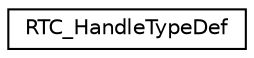 digraph "Graphical Class Hierarchy"
{
 // LATEX_PDF_SIZE
  edge [fontname="Helvetica",fontsize="10",labelfontname="Helvetica",labelfontsize="10"];
  node [fontname="Helvetica",fontsize="10",shape=record];
  rankdir="LR";
  Node0 [label="RTC_HandleTypeDef",height=0.2,width=0.4,color="black", fillcolor="white", style="filled",URL="$struct_r_t_c___handle_type_def.html",tooltip="RTC Handle Structure definition."];
}
